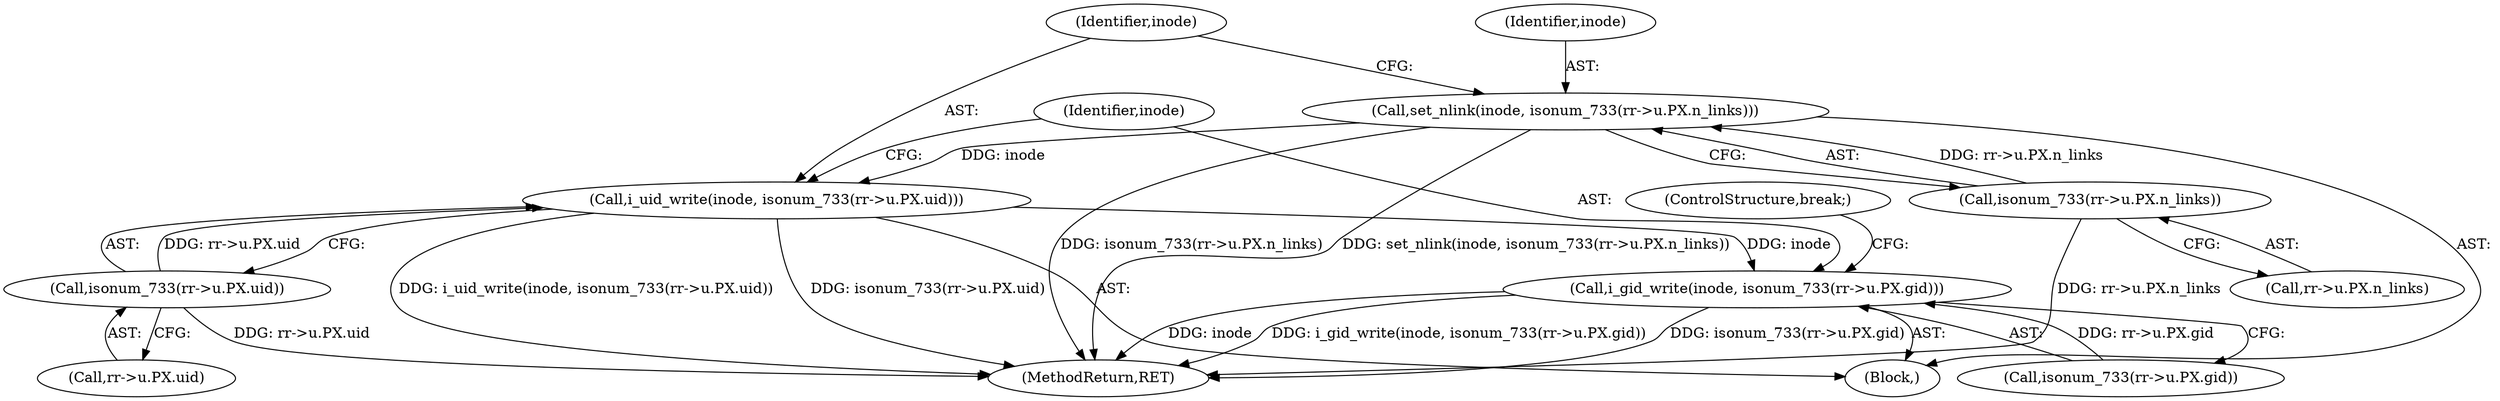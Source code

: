 digraph "0_linux_410dd3cf4c9b36f27ed4542ee18b1af5e68645a4_2@API" {
"1000357" [label="(Call,i_uid_write(inode, isonum_733(rr->u.PX.uid)))"];
"1000347" [label="(Call,set_nlink(inode, isonum_733(rr->u.PX.n_links)))"];
"1000349" [label="(Call,isonum_733(rr->u.PX.n_links))"];
"1000359" [label="(Call,isonum_733(rr->u.PX.uid))"];
"1000367" [label="(Call,i_gid_write(inode, isonum_733(rr->u.PX.gid)))"];
"1000360" [label="(Call,rr->u.PX.uid)"];
"1000230" [label="(Block,)"];
"1000349" [label="(Call,isonum_733(rr->u.PX.n_links))"];
"1000368" [label="(Identifier,inode)"];
"1000359" [label="(Call,isonum_733(rr->u.PX.uid))"];
"1000358" [label="(Identifier,inode)"];
"1000367" [label="(Call,i_gid_write(inode, isonum_733(rr->u.PX.gid)))"];
"1000347" [label="(Call,set_nlink(inode, isonum_733(rr->u.PX.n_links)))"];
"1000350" [label="(Call,rr->u.PX.n_links)"];
"1000982" [label="(MethodReturn,RET)"];
"1000357" [label="(Call,i_uid_write(inode, isonum_733(rr->u.PX.uid)))"];
"1000369" [label="(Call,isonum_733(rr->u.PX.gid))"];
"1000377" [label="(ControlStructure,break;)"];
"1000348" [label="(Identifier,inode)"];
"1000357" -> "1000230"  [label="AST: "];
"1000357" -> "1000359"  [label="CFG: "];
"1000358" -> "1000357"  [label="AST: "];
"1000359" -> "1000357"  [label="AST: "];
"1000368" -> "1000357"  [label="CFG: "];
"1000357" -> "1000982"  [label="DDG: i_uid_write(inode, isonum_733(rr->u.PX.uid))"];
"1000357" -> "1000982"  [label="DDG: isonum_733(rr->u.PX.uid)"];
"1000347" -> "1000357"  [label="DDG: inode"];
"1000359" -> "1000357"  [label="DDG: rr->u.PX.uid"];
"1000357" -> "1000367"  [label="DDG: inode"];
"1000347" -> "1000230"  [label="AST: "];
"1000347" -> "1000349"  [label="CFG: "];
"1000348" -> "1000347"  [label="AST: "];
"1000349" -> "1000347"  [label="AST: "];
"1000358" -> "1000347"  [label="CFG: "];
"1000347" -> "1000982"  [label="DDG: isonum_733(rr->u.PX.n_links)"];
"1000347" -> "1000982"  [label="DDG: set_nlink(inode, isonum_733(rr->u.PX.n_links))"];
"1000349" -> "1000347"  [label="DDG: rr->u.PX.n_links"];
"1000349" -> "1000350"  [label="CFG: "];
"1000350" -> "1000349"  [label="AST: "];
"1000349" -> "1000982"  [label="DDG: rr->u.PX.n_links"];
"1000359" -> "1000360"  [label="CFG: "];
"1000360" -> "1000359"  [label="AST: "];
"1000359" -> "1000982"  [label="DDG: rr->u.PX.uid"];
"1000367" -> "1000230"  [label="AST: "];
"1000367" -> "1000369"  [label="CFG: "];
"1000368" -> "1000367"  [label="AST: "];
"1000369" -> "1000367"  [label="AST: "];
"1000377" -> "1000367"  [label="CFG: "];
"1000367" -> "1000982"  [label="DDG: isonum_733(rr->u.PX.gid)"];
"1000367" -> "1000982"  [label="DDG: inode"];
"1000367" -> "1000982"  [label="DDG: i_gid_write(inode, isonum_733(rr->u.PX.gid))"];
"1000369" -> "1000367"  [label="DDG: rr->u.PX.gid"];
}
